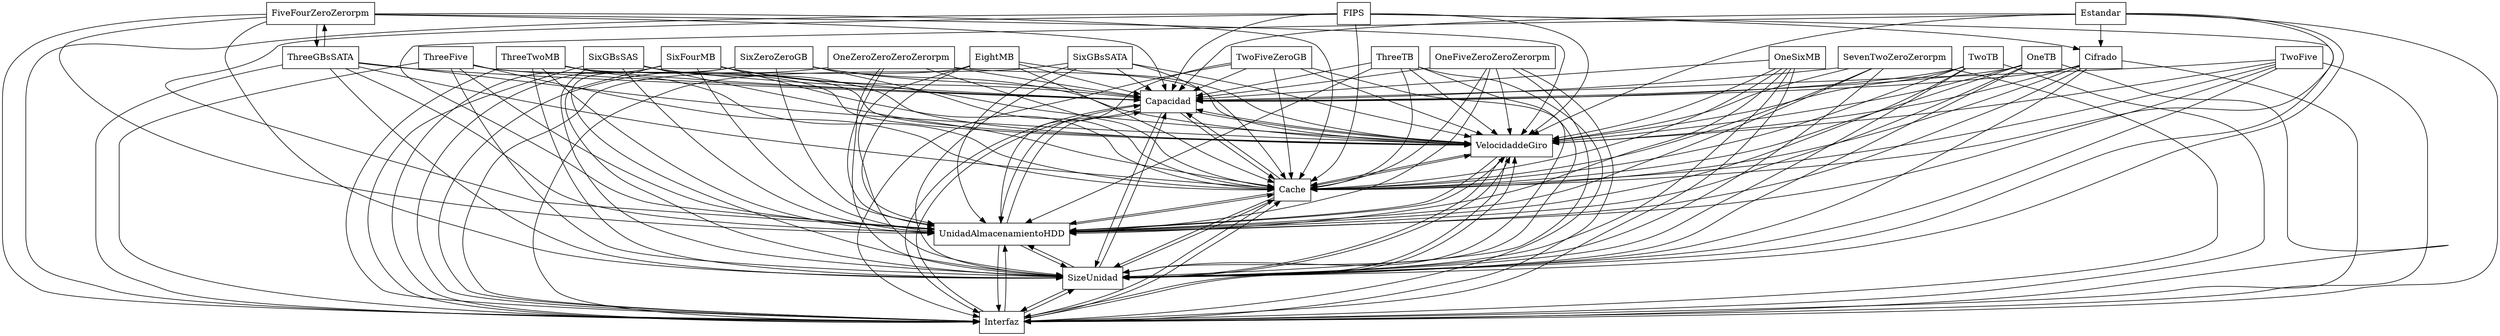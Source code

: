 digraph{
graph [rankdir=TB];
node [shape=box];
edge [arrowhead=normal];
0[label="TwoTB",]
1[label="SixZeroZeroGB",]
2[label="Estandar",]
3[label="Capacidad",]
4[label="VelocidaddeGiro",]
5[label="Interfaz",]
6[label="Cifrado",]
7[label="FiveFourZeroZerorpm",]
8[label="OneZeroZeroZeroZerorpm",]
9[label="TwoFive",]
10[label="FIPS",]
11[label="ThreeGBsSATA",]
12[label="OneTB",]
13[label="OneSixMB",]
14[label="SizeUnidad",]
15[label="TwoFiveZeroGB",]
16[label="ThreeFive",]
17[label="EightMB",]
18[label="UnidadAlmacenamientoHDD",]
19[label="ThreeTwoMB",]
20[label="Cache",]
21[label="SixGBsSATA",]
22[label="SixGBsSAS",]
23[label="OneFiveZeroZeroZerorpm",]
24[label="SixFourMB",]
25[label="SevenTwoZeroZerorpm",]
26[label="ThreeTB",]
0->3[label="",]
0->4[label="",]
0->5[label="",]
0->14[label="",]
0->18[label="",]
0->20[label="",]
1->3[label="",]
1->4[label="",]
1->5[label="",]
1->14[label="",]
1->18[label="",]
1->20[label="",]
2->3[label="",]
2->4[label="",]
2->5[label="",]
2->6[label="",]
2->14[label="",]
2->18[label="",]
2->20[label="",]
3->4[label="",]
3->5[label="",]
3->14[label="",]
3->18[label="",]
3->20[label="",]
4->3[label="",]
4->5[label="",]
4->14[label="",]
4->18[label="",]
4->20[label="",]
5->3[label="",]
5->4[label="",]
5->14[label="",]
5->18[label="",]
5->20[label="",]
6->3[label="",]
6->4[label="",]
6->5[label="",]
6->14[label="",]
6->18[label="",]
6->20[label="",]
7->3[label="",]
7->4[label="",]
7->5[label="",]
7->11[label="",]
7->14[label="",]
7->18[label="",]
7->20[label="",]
8->3[label="",]
8->4[label="",]
8->5[label="",]
8->14[label="",]
8->18[label="",]
8->20[label="",]
9->3[label="",]
9->4[label="",]
9->5[label="",]
9->14[label="",]
9->18[label="",]
9->20[label="",]
10->3[label="",]
10->4[label="",]
10->5[label="",]
10->6[label="",]
10->14[label="",]
10->18[label="",]
10->20[label="",]
11->3[label="",]
11->4[label="",]
11->5[label="",]
11->7[label="",]
11->14[label="",]
11->18[label="",]
11->20[label="",]
12->3[label="",]
12->4[label="",]
12->5[label="",]
12->14[label="",]
12->18[label="",]
12->20[label="",]
13->3[label="",]
13->4[label="",]
13->5[label="",]
13->14[label="",]
13->18[label="",]
13->20[label="",]
14->3[label="",]
14->4[label="",]
14->5[label="",]
14->18[label="",]
14->20[label="",]
15->3[label="",]
15->4[label="",]
15->5[label="",]
15->14[label="",]
15->18[label="",]
15->20[label="",]
16->3[label="",]
16->4[label="",]
16->5[label="",]
16->14[label="",]
16->18[label="",]
16->20[label="",]
17->3[label="",]
17->4[label="",]
17->5[label="",]
17->14[label="",]
17->18[label="",]
17->20[label="",]
18->3[label="",]
18->4[label="",]
18->5[label="",]
18->14[label="",]
18->20[label="",]
19->3[label="",]
19->4[label="",]
19->5[label="",]
19->14[label="",]
19->18[label="",]
19->20[label="",]
20->3[label="",]
20->4[label="",]
20->5[label="",]
20->14[label="",]
20->18[label="",]
21->3[label="",]
21->4[label="",]
21->5[label="",]
21->14[label="",]
21->18[label="",]
21->20[label="",]
22->3[label="",]
22->4[label="",]
22->5[label="",]
22->14[label="",]
22->18[label="",]
22->20[label="",]
23->3[label="",]
23->4[label="",]
23->5[label="",]
23->14[label="",]
23->18[label="",]
23->20[label="",]
24->3[label="",]
24->4[label="",]
24->5[label="",]
24->14[label="",]
24->18[label="",]
24->20[label="",]
25->3[label="",]
25->4[label="",]
25->5[label="",]
25->14[label="",]
25->18[label="",]
25->20[label="",]
26->3[label="",]
26->4[label="",]
26->5[label="",]
26->14[label="",]
26->18[label="",]
26->20[label="",]
}
